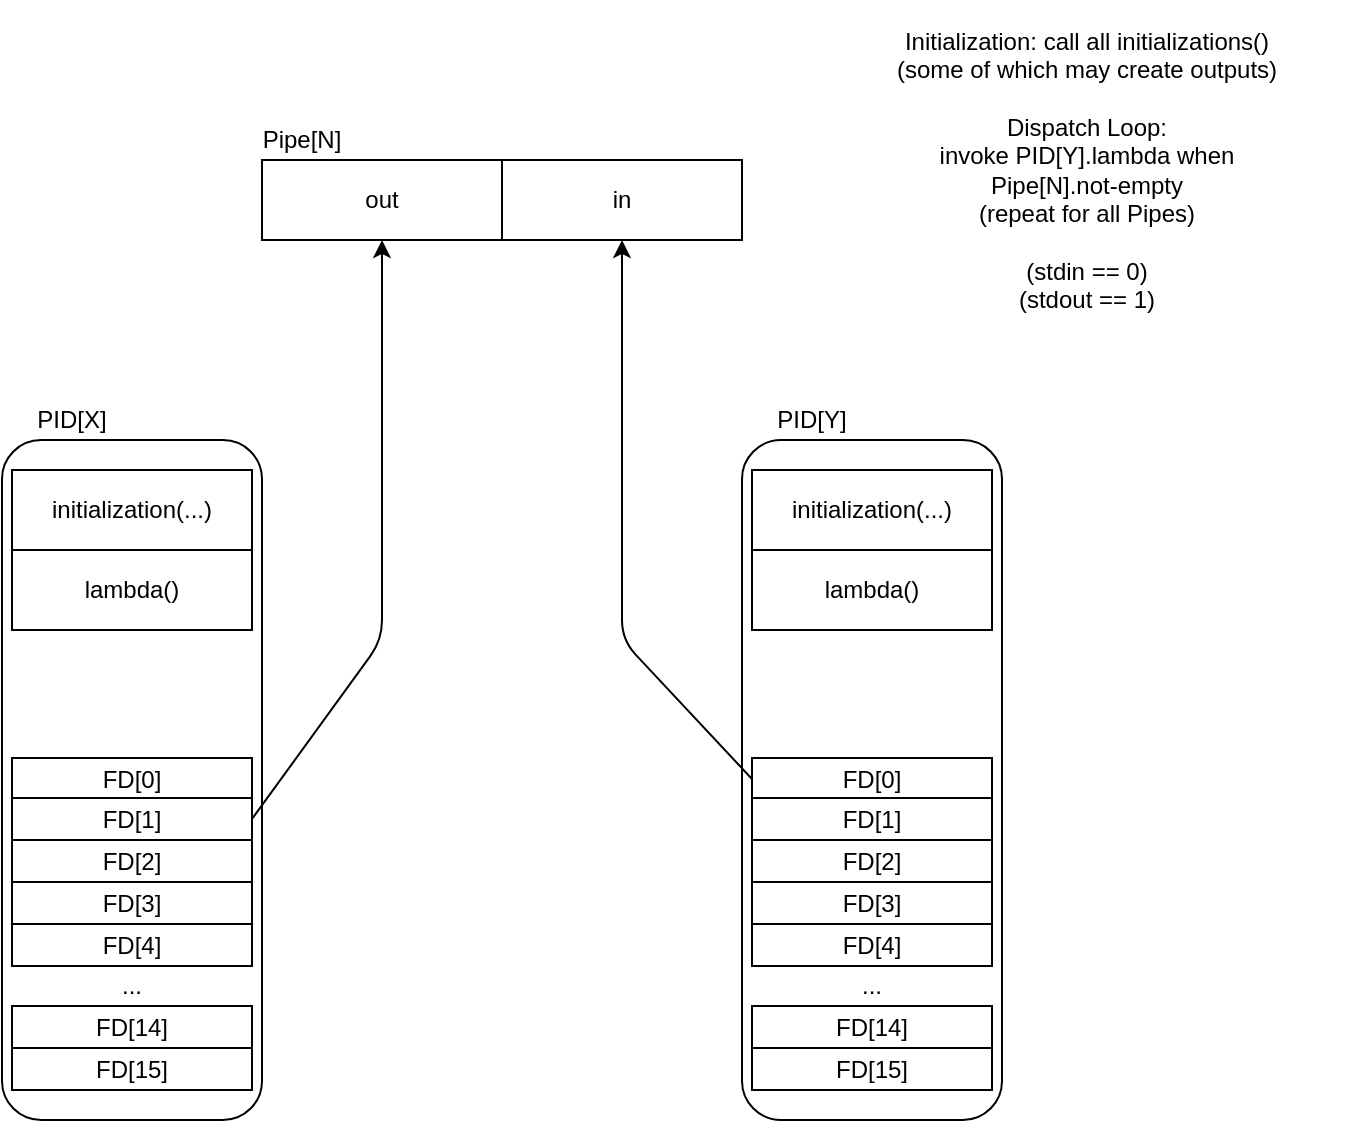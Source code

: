 <mxfile version="11.1.4" type="device"><diagram id="3JjHF200CAmxpYm5zsl6" name="Page-1"><mxGraphModel dx="1106" dy="791" grid="1" gridSize="10" guides="1" tooltips="1" connect="1" arrows="1" fold="1" page="1" pageScale="1" pageWidth="827" pageHeight="1169" math="0" shadow="0"><root><mxCell id="0"/><mxCell id="1" parent="0"/><mxCell id="aCER6EjK-KL99lFDJzoR-15" value="" style="rounded=1;whiteSpace=wrap;html=1;" vertex="1" parent="1"><mxGeometry x="70" y="260" width="130" height="340" as="geometry"/></mxCell><mxCell id="aCER6EjK-KL99lFDJzoR-1" value="out" style="rounded=0;whiteSpace=wrap;html=1;" vertex="1" parent="1"><mxGeometry x="200" y="120" width="120" height="40" as="geometry"/></mxCell><mxCell id="aCER6EjK-KL99lFDJzoR-2" value="in" style="rounded=0;whiteSpace=wrap;html=1;" vertex="1" parent="1"><mxGeometry x="320" y="120" width="120" height="40" as="geometry"/></mxCell><mxCell id="aCER6EjK-KL99lFDJzoR-3" value="Pipe[N]" style="text;html=1;strokeColor=none;fillColor=none;align=center;verticalAlign=middle;whiteSpace=wrap;rounded=0;" vertex="1" parent="1"><mxGeometry x="200" y="100" width="40" height="20" as="geometry"/></mxCell><mxCell id="aCER6EjK-KL99lFDJzoR-4" value="initialization(...)" style="rounded=0;whiteSpace=wrap;html=1;" vertex="1" parent="1"><mxGeometry x="75" y="275" width="120" height="40" as="geometry"/></mxCell><mxCell id="aCER6EjK-KL99lFDJzoR-5" style="edgeStyle=orthogonalEdgeStyle;rounded=0;orthogonalLoop=1;jettySize=auto;html=1;exitX=0.5;exitY=1;exitDx=0;exitDy=0;" edge="1" parent="1" source="aCER6EjK-KL99lFDJzoR-2" target="aCER6EjK-KL99lFDJzoR-2"><mxGeometry relative="1" as="geometry"/></mxCell><mxCell id="aCER6EjK-KL99lFDJzoR-6" value="FD[0]" style="rounded=0;whiteSpace=wrap;html=1;" vertex="1" parent="1"><mxGeometry x="75" y="419" width="120" height="21" as="geometry"/></mxCell><mxCell id="aCER6EjK-KL99lFDJzoR-7" value="FD[1]" style="rounded=0;whiteSpace=wrap;html=1;" vertex="1" parent="1"><mxGeometry x="75" y="439" width="120" height="21" as="geometry"/></mxCell><mxCell id="aCER6EjK-KL99lFDJzoR-8" value="FD[2]" style="rounded=0;whiteSpace=wrap;html=1;" vertex="1" parent="1"><mxGeometry x="75" y="460" width="120" height="21" as="geometry"/></mxCell><mxCell id="aCER6EjK-KL99lFDJzoR-9" value="FD[3]" style="rounded=0;whiteSpace=wrap;html=1;" vertex="1" parent="1"><mxGeometry x="75" y="481" width="120" height="21" as="geometry"/></mxCell><mxCell id="aCER6EjK-KL99lFDJzoR-10" value="FD[4]" style="rounded=0;whiteSpace=wrap;html=1;" vertex="1" parent="1"><mxGeometry x="75" y="502" width="120" height="21" as="geometry"/></mxCell><mxCell id="aCER6EjK-KL99lFDJzoR-12" value="FD[14]" style="rounded=0;whiteSpace=wrap;html=1;" vertex="1" parent="1"><mxGeometry x="75" y="543" width="120" height="21" as="geometry"/></mxCell><mxCell id="aCER6EjK-KL99lFDJzoR-13" value="FD[15]" style="rounded=0;whiteSpace=wrap;html=1;" vertex="1" parent="1"><mxGeometry x="75" y="564" width="120" height="21" as="geometry"/></mxCell><mxCell id="aCER6EjK-KL99lFDJzoR-14" value="..." style="text;html=1;strokeColor=none;fillColor=none;align=center;verticalAlign=middle;whiteSpace=wrap;rounded=0;" vertex="1" parent="1"><mxGeometry x="115" y="523" width="40" height="20" as="geometry"/></mxCell><mxCell id="aCER6EjK-KL99lFDJzoR-18" value="PID[X]" style="text;html=1;strokeColor=none;fillColor=none;align=center;verticalAlign=middle;whiteSpace=wrap;rounded=0;" vertex="1" parent="1"><mxGeometry x="85" y="240" width="40" height="20" as="geometry"/></mxCell><mxCell id="aCER6EjK-KL99lFDJzoR-31" value="" style="endArrow=classic;html=1;entryX=0.5;entryY=1;entryDx=0;entryDy=0;exitX=1;exitY=0.5;exitDx=0;exitDy=0;" edge="1" parent="1" source="aCER6EjK-KL99lFDJzoR-7" target="aCER6EjK-KL99lFDJzoR-1"><mxGeometry width="50" height="50" relative="1" as="geometry"><mxPoint x="70" y="780" as="sourcePoint"/><mxPoint x="120" y="730" as="targetPoint"/><Array as="points"><mxPoint x="260" y="360"/></Array></mxGeometry></mxCell><mxCell id="aCER6EjK-KL99lFDJzoR-32" value="Initialization: call all initializations()&lt;br&gt;(some of which may create outputs)&lt;br&gt;&lt;br&gt;Dispatch Loop:&lt;br&gt;invoke PID[Y].lambda when&lt;br&gt;Pipe[N].not-empty&lt;br&gt;(repeat for all Pipes)&lt;br&gt;&lt;br&gt;(stdin == 0)&lt;br&gt;(stdout == 1)" style="text;html=1;strokeColor=none;fillColor=none;align=center;verticalAlign=middle;whiteSpace=wrap;rounded=0;" vertex="1" parent="1"><mxGeometry x="475" y="40" width="275" height="170" as="geometry"/></mxCell><mxCell id="aCER6EjK-KL99lFDJzoR-33" value="lambda()" style="rounded=0;whiteSpace=wrap;html=1;" vertex="1" parent="1"><mxGeometry x="75" y="315" width="120" height="40" as="geometry"/></mxCell><mxCell id="aCER6EjK-KL99lFDJzoR-46" value="" style="rounded=1;whiteSpace=wrap;html=1;" vertex="1" parent="1"><mxGeometry x="440" y="260" width="130" height="340" as="geometry"/></mxCell><mxCell id="aCER6EjK-KL99lFDJzoR-47" value="initialization(...)" style="rounded=0;whiteSpace=wrap;html=1;" vertex="1" parent="1"><mxGeometry x="445" y="275" width="120" height="40" as="geometry"/></mxCell><mxCell id="aCER6EjK-KL99lFDJzoR-48" value="FD[0]" style="rounded=0;whiteSpace=wrap;html=1;" vertex="1" parent="1"><mxGeometry x="445" y="419" width="120" height="21" as="geometry"/></mxCell><mxCell id="aCER6EjK-KL99lFDJzoR-49" value="FD[1]" style="rounded=0;whiteSpace=wrap;html=1;" vertex="1" parent="1"><mxGeometry x="445" y="439" width="120" height="21" as="geometry"/></mxCell><mxCell id="aCER6EjK-KL99lFDJzoR-50" value="FD[2]" style="rounded=0;whiteSpace=wrap;html=1;" vertex="1" parent="1"><mxGeometry x="445" y="460" width="120" height="21" as="geometry"/></mxCell><mxCell id="aCER6EjK-KL99lFDJzoR-51" value="FD[3]" style="rounded=0;whiteSpace=wrap;html=1;" vertex="1" parent="1"><mxGeometry x="445" y="481" width="120" height="21" as="geometry"/></mxCell><mxCell id="aCER6EjK-KL99lFDJzoR-52" value="FD[4]" style="rounded=0;whiteSpace=wrap;html=1;" vertex="1" parent="1"><mxGeometry x="445" y="502" width="120" height="21" as="geometry"/></mxCell><mxCell id="aCER6EjK-KL99lFDJzoR-53" value="FD[14]" style="rounded=0;whiteSpace=wrap;html=1;" vertex="1" parent="1"><mxGeometry x="445" y="543" width="120" height="21" as="geometry"/></mxCell><mxCell id="aCER6EjK-KL99lFDJzoR-54" value="FD[15]" style="rounded=0;whiteSpace=wrap;html=1;" vertex="1" parent="1"><mxGeometry x="445" y="564" width="120" height="21" as="geometry"/></mxCell><mxCell id="aCER6EjK-KL99lFDJzoR-55" value="..." style="text;html=1;strokeColor=none;fillColor=none;align=center;verticalAlign=middle;whiteSpace=wrap;rounded=0;" vertex="1" parent="1"><mxGeometry x="485" y="523" width="40" height="20" as="geometry"/></mxCell><mxCell id="aCER6EjK-KL99lFDJzoR-56" value="PID[Y]" style="text;html=1;strokeColor=none;fillColor=none;align=center;verticalAlign=middle;whiteSpace=wrap;rounded=0;" vertex="1" parent="1"><mxGeometry x="455" y="240" width="40" height="20" as="geometry"/></mxCell><mxCell id="aCER6EjK-KL99lFDJzoR-57" value="lambda()" style="rounded=0;whiteSpace=wrap;html=1;" vertex="1" parent="1"><mxGeometry x="445" y="315" width="120" height="40" as="geometry"/></mxCell><mxCell id="aCER6EjK-KL99lFDJzoR-30" value="" style="endArrow=classic;html=1;entryX=0.5;entryY=1;entryDx=0;entryDy=0;exitX=0;exitY=0.5;exitDx=0;exitDy=0;" edge="1" parent="1" source="aCER6EjK-KL99lFDJzoR-48" target="aCER6EjK-KL99lFDJzoR-2"><mxGeometry width="50" height="50" relative="1" as="geometry"><mxPoint x="445" y="439" as="sourcePoint"/><mxPoint x="170" y="730" as="targetPoint"/><Array as="points"><mxPoint x="380" y="360"/></Array></mxGeometry></mxCell></root></mxGraphModel></diagram></mxfile>